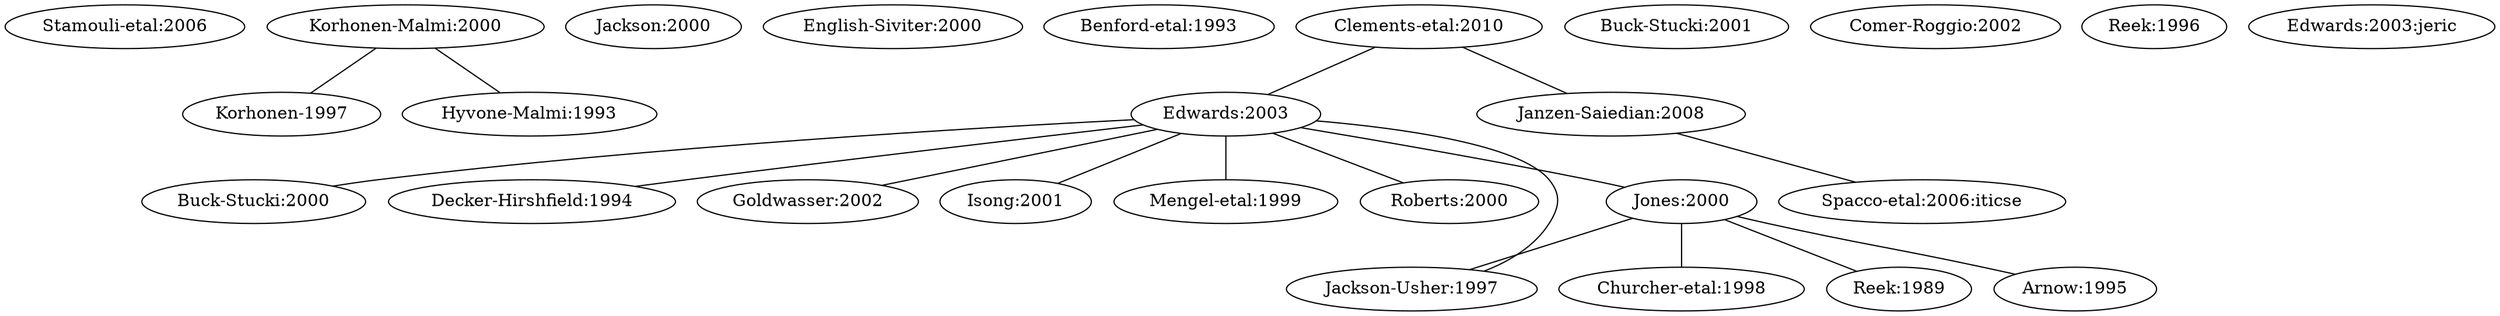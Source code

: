 graph {
   "Stamouli-etal:2006";
   "Korhonen-Malmi:2000";
   "Korhonen-1997";
   "Hyvone-Malmi:1993";
   "Korhonen-Malmi:2000"-- "Korhonen-1997";
   "Korhonen-Malmi:2000"-- "Hyvone-Malmi:1993";
   "Jackson:2000";
   "English-Siviter:2000";
   "Benford-etal:1993";
   "Buck-Stucki:2000";
   "Buck-Stucki:2001";
   "Comer-Roggio:2002";
   "Decker-Hirshfield:1994";
   "Edwards:2003";
   "Goldwasser:2002";
   "Isong:2001";
   "Mengel-etal:1999";
   "Roberts:2000";
   "Edwards:2003"-- "Buck-Stucki:2000";
   "Edwards:2003"-- "Decker-Hirshfield:1994";
   "Edwards:2003"-- "Goldwasser:2002";
   "Edwards:2003"-- "Isong:2001";
   "Edwards:2003"-- "Jackson-Usher:1997";
   "Edwards:2003"-- "Jones:2000";
   "Edwards:2003"-- "Mengel-etal:1999";
   "Edwards:2003"-- "Roberts:2000";
   "Reek:1996";
   "Jones:2000";
   "Churcher-etal:1998";
   "Reek:1989";
   "Arnow:1995";
   "Jones:2000"-- "Churcher-etal:1998";
   "Jones:2000"-- "Reek:1989";
   "Jones:2000"-- "Arnow:1995";
   "Jones:2000"-- "Jackson-Usher:1997";
   "Janzen-Saiedian:2008";
   "Janzen-Saiedian:2008"-- "Spacco-etal:2006:iticse";
   "Edwards:2003:jeric";
   "Clements-etal:2010";
   "Clements-etal:2010"-- "Edwards:2003";
   "Clements-etal:2010"-- "Janzen-Saiedian:2008";
}